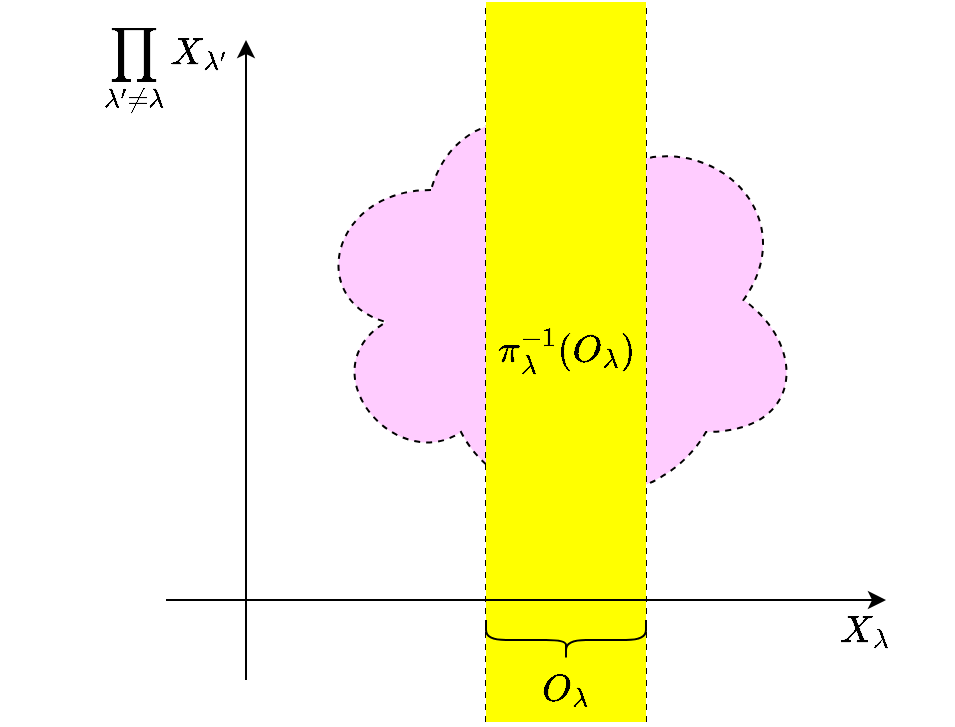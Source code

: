 <mxfile>
    <diagram id="R6l57nPqxbiOqqhyUwOz" name="Page-1">
        <mxGraphModel dx="319" dy="393" grid="1" gridSize="10" guides="1" tooltips="1" connect="1" arrows="1" fold="1" page="1" pageScale="1" pageWidth="850" pageHeight="1100" math="1" shadow="0">
            <root>
                <mxCell id="0"/>
                <mxCell id="1" parent="0"/>
                <mxCell id="24" value="" style="rounded=0;whiteSpace=wrap;html=1;dashed=1;fillStyle=auto;fontSize=16;fillColor=#FFFFFF;gradientColor=none;strokeColor=none;" parent="1" vertex="1">
                    <mxGeometry x="80" y="59" width="420" height="360" as="geometry"/>
                </mxCell>
                <mxCell id="17" value="" style="ellipse;shape=cloud;whiteSpace=wrap;html=1;fontSize=16;fillColor=#FFCCFF;direction=east;dashed=1;" parent="1" vertex="1">
                    <mxGeometry x="190" y="99" width="250" height="220" as="geometry"/>
                </mxCell>
                <mxCell id="3" value="" style="endArrow=classic;html=1;" parent="1" edge="1">
                    <mxGeometry width="50" height="50" relative="1" as="geometry">
                        <mxPoint x="160" y="399" as="sourcePoint"/>
                        <mxPoint x="160" y="79" as="targetPoint"/>
                    </mxGeometry>
                </mxCell>
                <mxCell id="4" value="&lt;font style=&quot;font-size: 16px;&quot;&gt;`X_\lambda`&lt;/font&gt;" style="text;html=1;strokeColor=none;fillColor=none;align=center;verticalAlign=middle;whiteSpace=wrap;rounded=0;" parent="1" vertex="1">
                    <mxGeometry x="440" y="359" width="60" height="30" as="geometry"/>
                </mxCell>
                <mxCell id="5" value="&lt;font style=&quot;font-size: 16px;&quot;&gt;`\prod_{\lambda^\prime \ne \lambda} X_{\lambda^\prime}`&lt;/font&gt;" style="text;html=1;strokeColor=none;fillColor=none;align=center;verticalAlign=middle;whiteSpace=wrap;rounded=0;" parent="1" vertex="1">
                    <mxGeometry x="90" y="80" width="60" height="30" as="geometry"/>
                </mxCell>
                <mxCell id="6" value="" style="endArrow=none;dashed=1;html=1;fontSize=16;" parent="1" edge="1">
                    <mxGeometry width="50" height="50" relative="1" as="geometry">
                        <mxPoint x="280" y="420" as="sourcePoint"/>
                        <mxPoint x="280" y="60" as="targetPoint"/>
                    </mxGeometry>
                </mxCell>
                <mxCell id="7" value="" style="endArrow=none;dashed=1;html=1;fontSize=16;" parent="1" edge="1">
                    <mxGeometry width="50" height="50" relative="1" as="geometry">
                        <mxPoint x="360" y="420" as="sourcePoint"/>
                        <mxPoint x="360" y="60" as="targetPoint"/>
                    </mxGeometry>
                </mxCell>
                <mxCell id="14" value="" style="rounded=0;whiteSpace=wrap;html=1;fontSize=16;fillColor=#FFFF00;dashed=1;strokeColor=none;" parent="1" vertex="1">
                    <mxGeometry x="280" y="60" width="80" height="360" as="geometry"/>
                </mxCell>
                <mxCell id="16" value="&lt;font style=&quot;font-size: 16px;&quot;&gt;`\pi_\lambda^{-1}(O_\lambda)`&lt;/font&gt;" style="text;html=1;strokeColor=none;fillColor=none;align=center;verticalAlign=middle;whiteSpace=wrap;rounded=0;" parent="1" vertex="1">
                    <mxGeometry x="290" y="219" width="60" height="30" as="geometry"/>
                </mxCell>
                <mxCell id="10" value="" style="shape=curlyBracket;whiteSpace=wrap;html=1;rounded=1;flipH=1;labelPosition=right;verticalLabelPosition=middle;align=left;verticalAlign=middle;fontSize=16;direction=north;" parent="1" vertex="1">
                    <mxGeometry x="280" y="369" width="80" height="20" as="geometry"/>
                </mxCell>
                <mxCell id="12" value="&lt;font style=&quot;font-size: 16px;&quot;&gt;`O_\lambda`&lt;/font&gt;" style="text;html=1;strokeColor=none;fillColor=none;align=center;verticalAlign=middle;whiteSpace=wrap;rounded=0;" parent="1" vertex="1">
                    <mxGeometry x="290" y="389" width="60" height="30" as="geometry"/>
                </mxCell>
                <mxCell id="2" value="" style="endArrow=classic;html=1;" parent="1" edge="1">
                    <mxGeometry width="50" height="50" relative="1" as="geometry">
                        <mxPoint x="120" y="359" as="sourcePoint"/>
                        <mxPoint x="480" y="359" as="targetPoint"/>
                    </mxGeometry>
                </mxCell>
            </root>
        </mxGraphModel>
    </diagram>
</mxfile>
